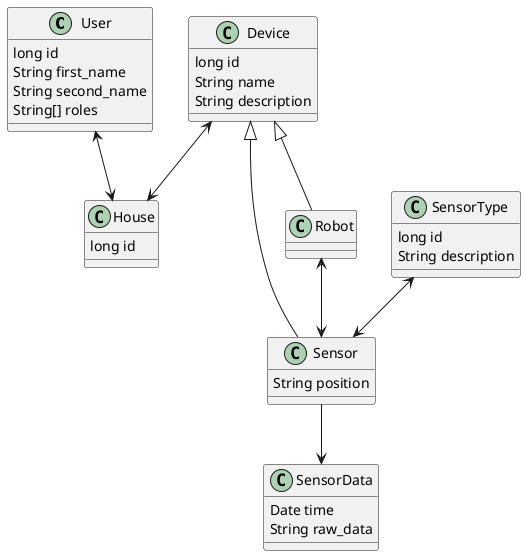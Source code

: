@startuml db
'skinparam Monochrome true
'skinparam Handwritten true

class User {
    long id
    String first_name
    String second_name
    String[] roles
}

class House {
    long id
}

class Device {
    long id
    String name
    String description
}

class Sensor {
    String position
}

class Robot {
}

class SensorData {
    Date time
    String raw_data
}

class SensorType {
    long id
    String description
}

User <--> House
Device <--> House
Device <|-- Sensor
Device <|-- Robot
Robot <--> Sensor
SensorType <--> Sensor
Sensor --> SensorData

@enduml